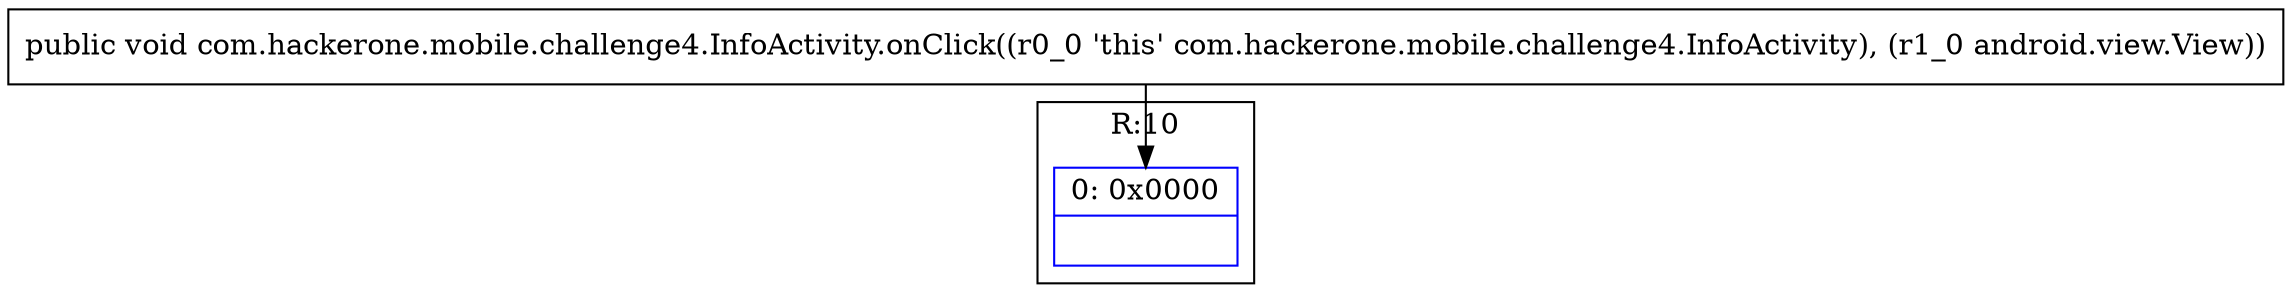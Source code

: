 digraph "CFG forcom.hackerone.mobile.challenge4.InfoActivity.onClick(Landroid\/view\/View;)V" {
subgraph cluster_Region_1109964923 {
label = "R:10";
node [shape=record,color=blue];
Node_0 [shape=record,label="{0\:\ 0x0000|\l}"];
}
MethodNode[shape=record,label="{public void com.hackerone.mobile.challenge4.InfoActivity.onClick((r0_0 'this' com.hackerone.mobile.challenge4.InfoActivity), (r1_0 android.view.View)) }"];
MethodNode -> Node_0;
}

